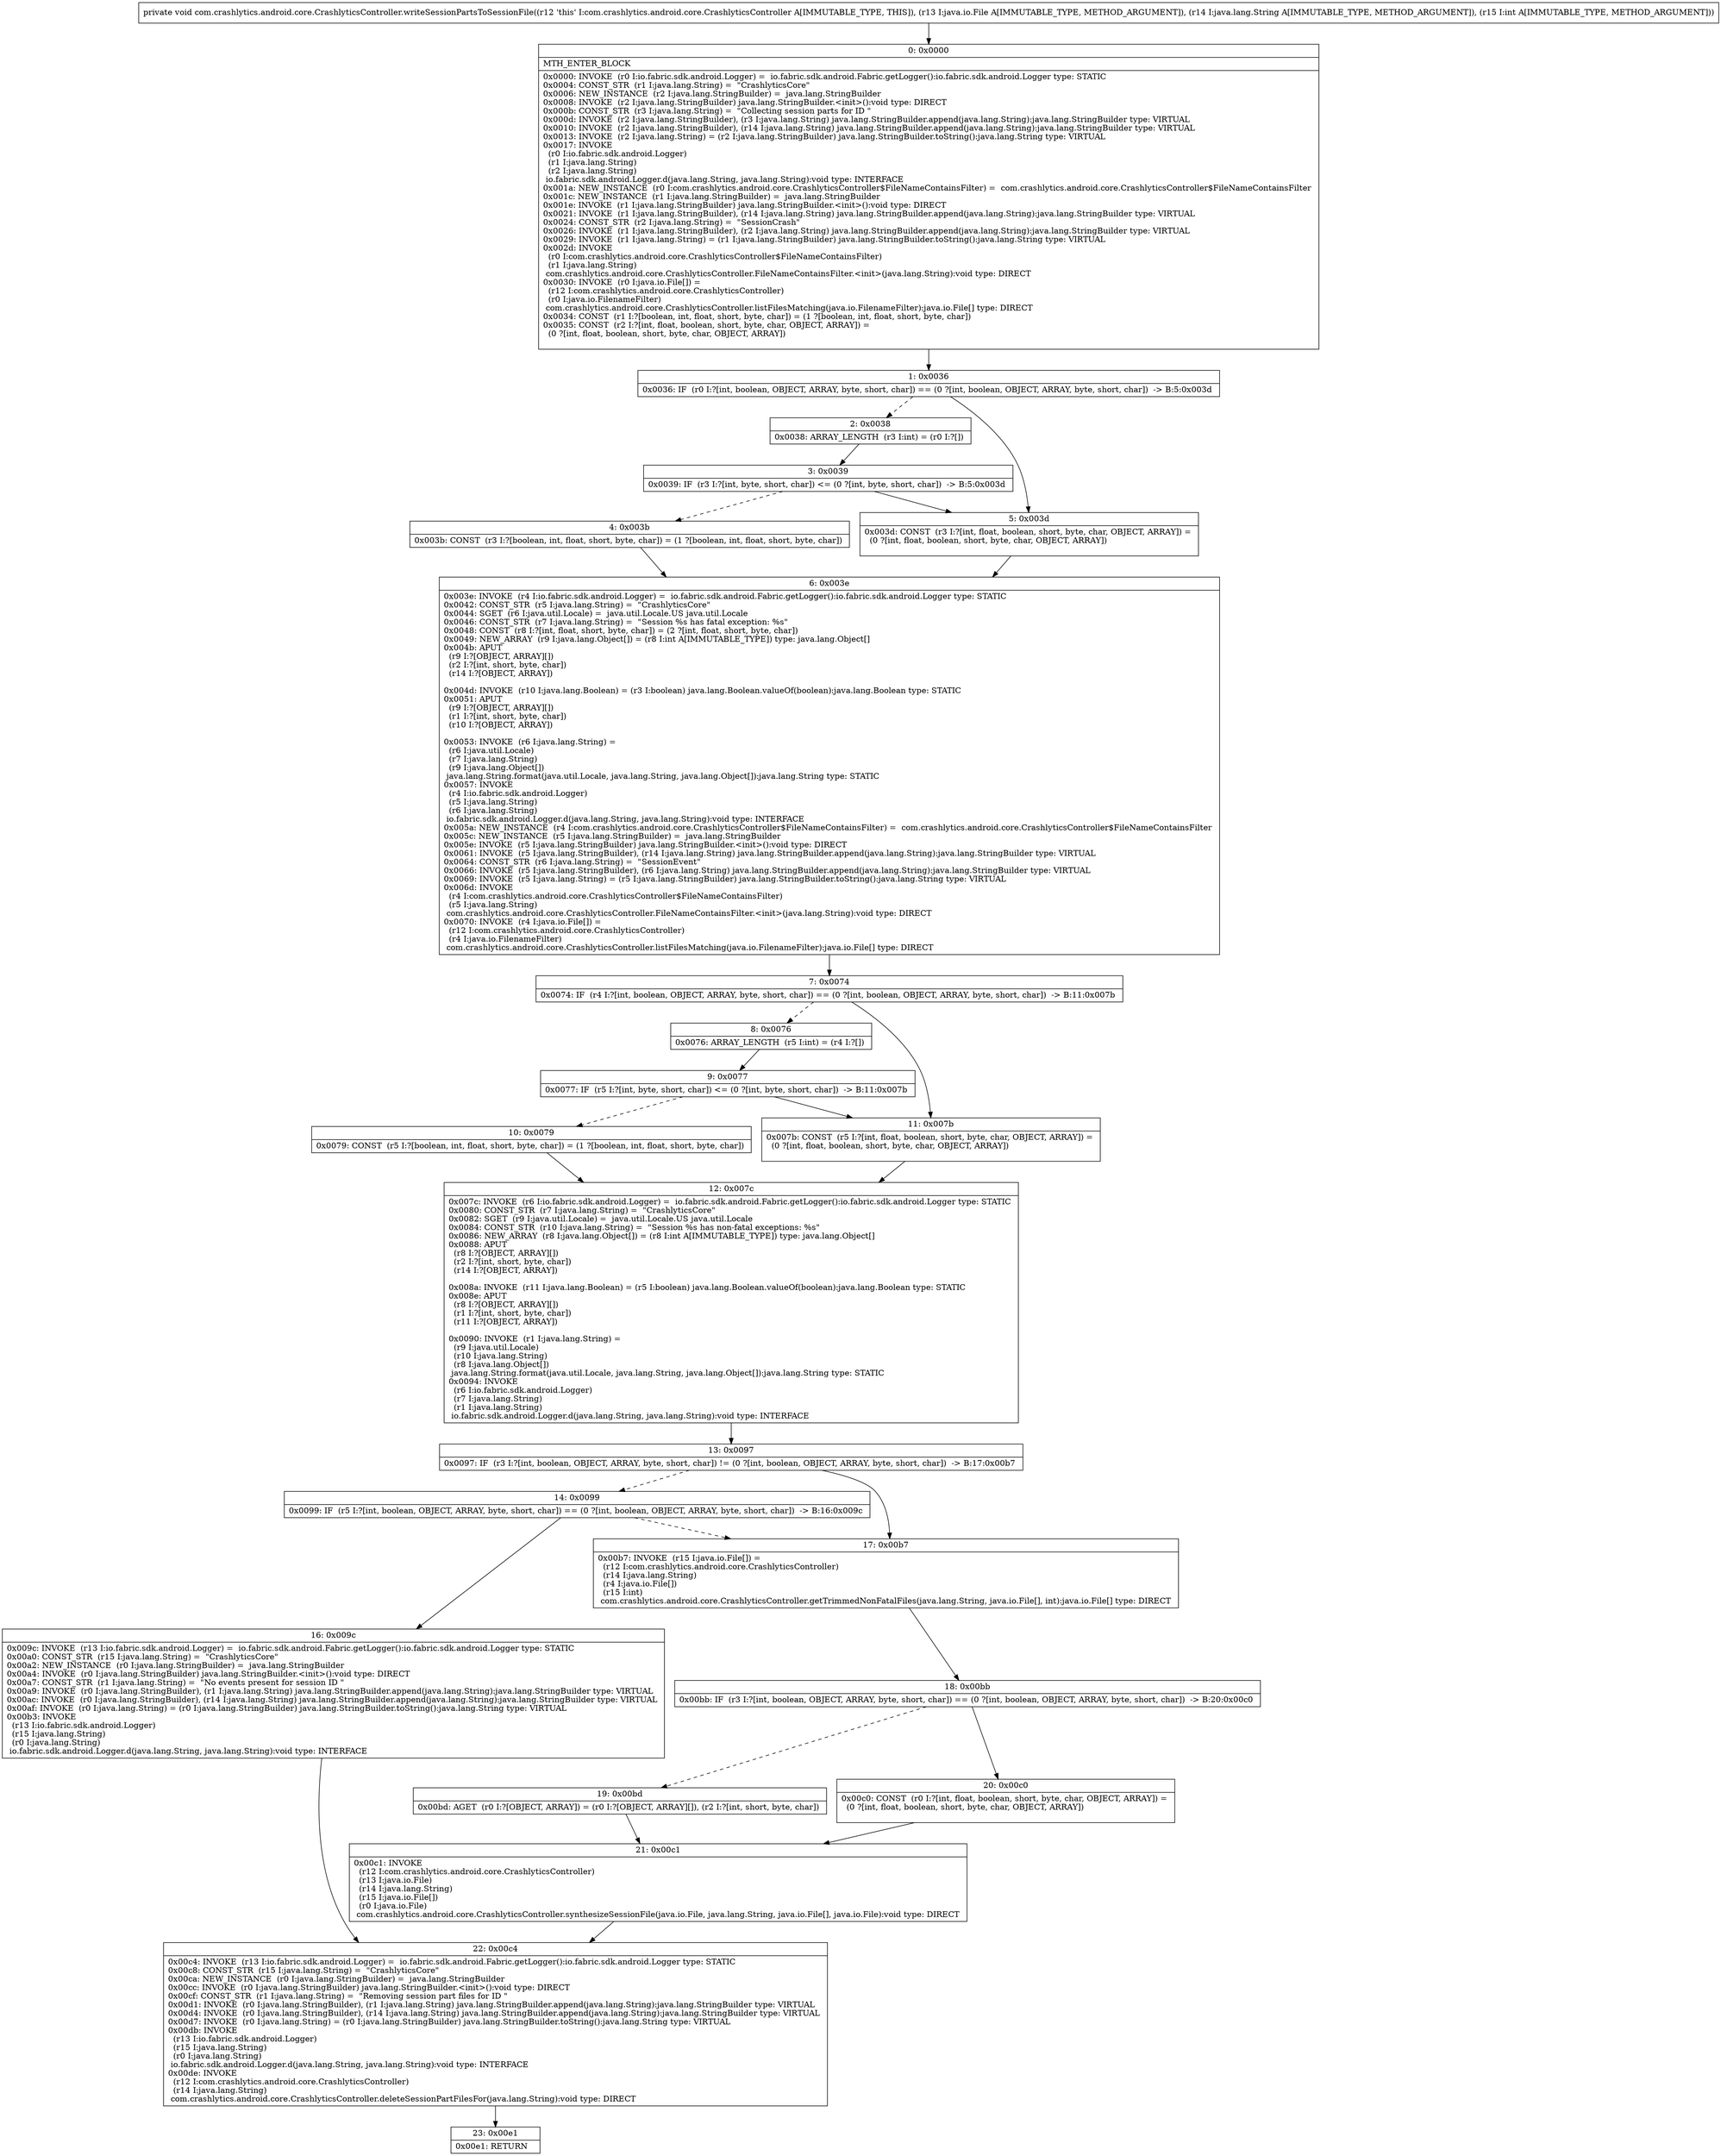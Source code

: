 digraph "CFG forcom.crashlytics.android.core.CrashlyticsController.writeSessionPartsToSessionFile(Ljava\/io\/File;Ljava\/lang\/String;I)V" {
Node_0 [shape=record,label="{0\:\ 0x0000|MTH_ENTER_BLOCK\l|0x0000: INVOKE  (r0 I:io.fabric.sdk.android.Logger) =  io.fabric.sdk.android.Fabric.getLogger():io.fabric.sdk.android.Logger type: STATIC \l0x0004: CONST_STR  (r1 I:java.lang.String) =  \"CrashlyticsCore\" \l0x0006: NEW_INSTANCE  (r2 I:java.lang.StringBuilder) =  java.lang.StringBuilder \l0x0008: INVOKE  (r2 I:java.lang.StringBuilder) java.lang.StringBuilder.\<init\>():void type: DIRECT \l0x000b: CONST_STR  (r3 I:java.lang.String) =  \"Collecting session parts for ID \" \l0x000d: INVOKE  (r2 I:java.lang.StringBuilder), (r3 I:java.lang.String) java.lang.StringBuilder.append(java.lang.String):java.lang.StringBuilder type: VIRTUAL \l0x0010: INVOKE  (r2 I:java.lang.StringBuilder), (r14 I:java.lang.String) java.lang.StringBuilder.append(java.lang.String):java.lang.StringBuilder type: VIRTUAL \l0x0013: INVOKE  (r2 I:java.lang.String) = (r2 I:java.lang.StringBuilder) java.lang.StringBuilder.toString():java.lang.String type: VIRTUAL \l0x0017: INVOKE  \l  (r0 I:io.fabric.sdk.android.Logger)\l  (r1 I:java.lang.String)\l  (r2 I:java.lang.String)\l io.fabric.sdk.android.Logger.d(java.lang.String, java.lang.String):void type: INTERFACE \l0x001a: NEW_INSTANCE  (r0 I:com.crashlytics.android.core.CrashlyticsController$FileNameContainsFilter) =  com.crashlytics.android.core.CrashlyticsController$FileNameContainsFilter \l0x001c: NEW_INSTANCE  (r1 I:java.lang.StringBuilder) =  java.lang.StringBuilder \l0x001e: INVOKE  (r1 I:java.lang.StringBuilder) java.lang.StringBuilder.\<init\>():void type: DIRECT \l0x0021: INVOKE  (r1 I:java.lang.StringBuilder), (r14 I:java.lang.String) java.lang.StringBuilder.append(java.lang.String):java.lang.StringBuilder type: VIRTUAL \l0x0024: CONST_STR  (r2 I:java.lang.String) =  \"SessionCrash\" \l0x0026: INVOKE  (r1 I:java.lang.StringBuilder), (r2 I:java.lang.String) java.lang.StringBuilder.append(java.lang.String):java.lang.StringBuilder type: VIRTUAL \l0x0029: INVOKE  (r1 I:java.lang.String) = (r1 I:java.lang.StringBuilder) java.lang.StringBuilder.toString():java.lang.String type: VIRTUAL \l0x002d: INVOKE  \l  (r0 I:com.crashlytics.android.core.CrashlyticsController$FileNameContainsFilter)\l  (r1 I:java.lang.String)\l com.crashlytics.android.core.CrashlyticsController.FileNameContainsFilter.\<init\>(java.lang.String):void type: DIRECT \l0x0030: INVOKE  (r0 I:java.io.File[]) = \l  (r12 I:com.crashlytics.android.core.CrashlyticsController)\l  (r0 I:java.io.FilenameFilter)\l com.crashlytics.android.core.CrashlyticsController.listFilesMatching(java.io.FilenameFilter):java.io.File[] type: DIRECT \l0x0034: CONST  (r1 I:?[boolean, int, float, short, byte, char]) = (1 ?[boolean, int, float, short, byte, char]) \l0x0035: CONST  (r2 I:?[int, float, boolean, short, byte, char, OBJECT, ARRAY]) = \l  (0 ?[int, float, boolean, short, byte, char, OBJECT, ARRAY])\l \l}"];
Node_1 [shape=record,label="{1\:\ 0x0036|0x0036: IF  (r0 I:?[int, boolean, OBJECT, ARRAY, byte, short, char]) == (0 ?[int, boolean, OBJECT, ARRAY, byte, short, char])  \-\> B:5:0x003d \l}"];
Node_2 [shape=record,label="{2\:\ 0x0038|0x0038: ARRAY_LENGTH  (r3 I:int) = (r0 I:?[]) \l}"];
Node_3 [shape=record,label="{3\:\ 0x0039|0x0039: IF  (r3 I:?[int, byte, short, char]) \<= (0 ?[int, byte, short, char])  \-\> B:5:0x003d \l}"];
Node_4 [shape=record,label="{4\:\ 0x003b|0x003b: CONST  (r3 I:?[boolean, int, float, short, byte, char]) = (1 ?[boolean, int, float, short, byte, char]) \l}"];
Node_5 [shape=record,label="{5\:\ 0x003d|0x003d: CONST  (r3 I:?[int, float, boolean, short, byte, char, OBJECT, ARRAY]) = \l  (0 ?[int, float, boolean, short, byte, char, OBJECT, ARRAY])\l \l}"];
Node_6 [shape=record,label="{6\:\ 0x003e|0x003e: INVOKE  (r4 I:io.fabric.sdk.android.Logger) =  io.fabric.sdk.android.Fabric.getLogger():io.fabric.sdk.android.Logger type: STATIC \l0x0042: CONST_STR  (r5 I:java.lang.String) =  \"CrashlyticsCore\" \l0x0044: SGET  (r6 I:java.util.Locale) =  java.util.Locale.US java.util.Locale \l0x0046: CONST_STR  (r7 I:java.lang.String) =  \"Session %s has fatal exception: %s\" \l0x0048: CONST  (r8 I:?[int, float, short, byte, char]) = (2 ?[int, float, short, byte, char]) \l0x0049: NEW_ARRAY  (r9 I:java.lang.Object[]) = (r8 I:int A[IMMUTABLE_TYPE]) type: java.lang.Object[] \l0x004b: APUT  \l  (r9 I:?[OBJECT, ARRAY][])\l  (r2 I:?[int, short, byte, char])\l  (r14 I:?[OBJECT, ARRAY])\l \l0x004d: INVOKE  (r10 I:java.lang.Boolean) = (r3 I:boolean) java.lang.Boolean.valueOf(boolean):java.lang.Boolean type: STATIC \l0x0051: APUT  \l  (r9 I:?[OBJECT, ARRAY][])\l  (r1 I:?[int, short, byte, char])\l  (r10 I:?[OBJECT, ARRAY])\l \l0x0053: INVOKE  (r6 I:java.lang.String) = \l  (r6 I:java.util.Locale)\l  (r7 I:java.lang.String)\l  (r9 I:java.lang.Object[])\l java.lang.String.format(java.util.Locale, java.lang.String, java.lang.Object[]):java.lang.String type: STATIC \l0x0057: INVOKE  \l  (r4 I:io.fabric.sdk.android.Logger)\l  (r5 I:java.lang.String)\l  (r6 I:java.lang.String)\l io.fabric.sdk.android.Logger.d(java.lang.String, java.lang.String):void type: INTERFACE \l0x005a: NEW_INSTANCE  (r4 I:com.crashlytics.android.core.CrashlyticsController$FileNameContainsFilter) =  com.crashlytics.android.core.CrashlyticsController$FileNameContainsFilter \l0x005c: NEW_INSTANCE  (r5 I:java.lang.StringBuilder) =  java.lang.StringBuilder \l0x005e: INVOKE  (r5 I:java.lang.StringBuilder) java.lang.StringBuilder.\<init\>():void type: DIRECT \l0x0061: INVOKE  (r5 I:java.lang.StringBuilder), (r14 I:java.lang.String) java.lang.StringBuilder.append(java.lang.String):java.lang.StringBuilder type: VIRTUAL \l0x0064: CONST_STR  (r6 I:java.lang.String) =  \"SessionEvent\" \l0x0066: INVOKE  (r5 I:java.lang.StringBuilder), (r6 I:java.lang.String) java.lang.StringBuilder.append(java.lang.String):java.lang.StringBuilder type: VIRTUAL \l0x0069: INVOKE  (r5 I:java.lang.String) = (r5 I:java.lang.StringBuilder) java.lang.StringBuilder.toString():java.lang.String type: VIRTUAL \l0x006d: INVOKE  \l  (r4 I:com.crashlytics.android.core.CrashlyticsController$FileNameContainsFilter)\l  (r5 I:java.lang.String)\l com.crashlytics.android.core.CrashlyticsController.FileNameContainsFilter.\<init\>(java.lang.String):void type: DIRECT \l0x0070: INVOKE  (r4 I:java.io.File[]) = \l  (r12 I:com.crashlytics.android.core.CrashlyticsController)\l  (r4 I:java.io.FilenameFilter)\l com.crashlytics.android.core.CrashlyticsController.listFilesMatching(java.io.FilenameFilter):java.io.File[] type: DIRECT \l}"];
Node_7 [shape=record,label="{7\:\ 0x0074|0x0074: IF  (r4 I:?[int, boolean, OBJECT, ARRAY, byte, short, char]) == (0 ?[int, boolean, OBJECT, ARRAY, byte, short, char])  \-\> B:11:0x007b \l}"];
Node_8 [shape=record,label="{8\:\ 0x0076|0x0076: ARRAY_LENGTH  (r5 I:int) = (r4 I:?[]) \l}"];
Node_9 [shape=record,label="{9\:\ 0x0077|0x0077: IF  (r5 I:?[int, byte, short, char]) \<= (0 ?[int, byte, short, char])  \-\> B:11:0x007b \l}"];
Node_10 [shape=record,label="{10\:\ 0x0079|0x0079: CONST  (r5 I:?[boolean, int, float, short, byte, char]) = (1 ?[boolean, int, float, short, byte, char]) \l}"];
Node_11 [shape=record,label="{11\:\ 0x007b|0x007b: CONST  (r5 I:?[int, float, boolean, short, byte, char, OBJECT, ARRAY]) = \l  (0 ?[int, float, boolean, short, byte, char, OBJECT, ARRAY])\l \l}"];
Node_12 [shape=record,label="{12\:\ 0x007c|0x007c: INVOKE  (r6 I:io.fabric.sdk.android.Logger) =  io.fabric.sdk.android.Fabric.getLogger():io.fabric.sdk.android.Logger type: STATIC \l0x0080: CONST_STR  (r7 I:java.lang.String) =  \"CrashlyticsCore\" \l0x0082: SGET  (r9 I:java.util.Locale) =  java.util.Locale.US java.util.Locale \l0x0084: CONST_STR  (r10 I:java.lang.String) =  \"Session %s has non\-fatal exceptions: %s\" \l0x0086: NEW_ARRAY  (r8 I:java.lang.Object[]) = (r8 I:int A[IMMUTABLE_TYPE]) type: java.lang.Object[] \l0x0088: APUT  \l  (r8 I:?[OBJECT, ARRAY][])\l  (r2 I:?[int, short, byte, char])\l  (r14 I:?[OBJECT, ARRAY])\l \l0x008a: INVOKE  (r11 I:java.lang.Boolean) = (r5 I:boolean) java.lang.Boolean.valueOf(boolean):java.lang.Boolean type: STATIC \l0x008e: APUT  \l  (r8 I:?[OBJECT, ARRAY][])\l  (r1 I:?[int, short, byte, char])\l  (r11 I:?[OBJECT, ARRAY])\l \l0x0090: INVOKE  (r1 I:java.lang.String) = \l  (r9 I:java.util.Locale)\l  (r10 I:java.lang.String)\l  (r8 I:java.lang.Object[])\l java.lang.String.format(java.util.Locale, java.lang.String, java.lang.Object[]):java.lang.String type: STATIC \l0x0094: INVOKE  \l  (r6 I:io.fabric.sdk.android.Logger)\l  (r7 I:java.lang.String)\l  (r1 I:java.lang.String)\l io.fabric.sdk.android.Logger.d(java.lang.String, java.lang.String):void type: INTERFACE \l}"];
Node_13 [shape=record,label="{13\:\ 0x0097|0x0097: IF  (r3 I:?[int, boolean, OBJECT, ARRAY, byte, short, char]) != (0 ?[int, boolean, OBJECT, ARRAY, byte, short, char])  \-\> B:17:0x00b7 \l}"];
Node_14 [shape=record,label="{14\:\ 0x0099|0x0099: IF  (r5 I:?[int, boolean, OBJECT, ARRAY, byte, short, char]) == (0 ?[int, boolean, OBJECT, ARRAY, byte, short, char])  \-\> B:16:0x009c \l}"];
Node_16 [shape=record,label="{16\:\ 0x009c|0x009c: INVOKE  (r13 I:io.fabric.sdk.android.Logger) =  io.fabric.sdk.android.Fabric.getLogger():io.fabric.sdk.android.Logger type: STATIC \l0x00a0: CONST_STR  (r15 I:java.lang.String) =  \"CrashlyticsCore\" \l0x00a2: NEW_INSTANCE  (r0 I:java.lang.StringBuilder) =  java.lang.StringBuilder \l0x00a4: INVOKE  (r0 I:java.lang.StringBuilder) java.lang.StringBuilder.\<init\>():void type: DIRECT \l0x00a7: CONST_STR  (r1 I:java.lang.String) =  \"No events present for session ID \" \l0x00a9: INVOKE  (r0 I:java.lang.StringBuilder), (r1 I:java.lang.String) java.lang.StringBuilder.append(java.lang.String):java.lang.StringBuilder type: VIRTUAL \l0x00ac: INVOKE  (r0 I:java.lang.StringBuilder), (r14 I:java.lang.String) java.lang.StringBuilder.append(java.lang.String):java.lang.StringBuilder type: VIRTUAL \l0x00af: INVOKE  (r0 I:java.lang.String) = (r0 I:java.lang.StringBuilder) java.lang.StringBuilder.toString():java.lang.String type: VIRTUAL \l0x00b3: INVOKE  \l  (r13 I:io.fabric.sdk.android.Logger)\l  (r15 I:java.lang.String)\l  (r0 I:java.lang.String)\l io.fabric.sdk.android.Logger.d(java.lang.String, java.lang.String):void type: INTERFACE \l}"];
Node_17 [shape=record,label="{17\:\ 0x00b7|0x00b7: INVOKE  (r15 I:java.io.File[]) = \l  (r12 I:com.crashlytics.android.core.CrashlyticsController)\l  (r14 I:java.lang.String)\l  (r4 I:java.io.File[])\l  (r15 I:int)\l com.crashlytics.android.core.CrashlyticsController.getTrimmedNonFatalFiles(java.lang.String, java.io.File[], int):java.io.File[] type: DIRECT \l}"];
Node_18 [shape=record,label="{18\:\ 0x00bb|0x00bb: IF  (r3 I:?[int, boolean, OBJECT, ARRAY, byte, short, char]) == (0 ?[int, boolean, OBJECT, ARRAY, byte, short, char])  \-\> B:20:0x00c0 \l}"];
Node_19 [shape=record,label="{19\:\ 0x00bd|0x00bd: AGET  (r0 I:?[OBJECT, ARRAY]) = (r0 I:?[OBJECT, ARRAY][]), (r2 I:?[int, short, byte, char]) \l}"];
Node_20 [shape=record,label="{20\:\ 0x00c0|0x00c0: CONST  (r0 I:?[int, float, boolean, short, byte, char, OBJECT, ARRAY]) = \l  (0 ?[int, float, boolean, short, byte, char, OBJECT, ARRAY])\l \l}"];
Node_21 [shape=record,label="{21\:\ 0x00c1|0x00c1: INVOKE  \l  (r12 I:com.crashlytics.android.core.CrashlyticsController)\l  (r13 I:java.io.File)\l  (r14 I:java.lang.String)\l  (r15 I:java.io.File[])\l  (r0 I:java.io.File)\l com.crashlytics.android.core.CrashlyticsController.synthesizeSessionFile(java.io.File, java.lang.String, java.io.File[], java.io.File):void type: DIRECT \l}"];
Node_22 [shape=record,label="{22\:\ 0x00c4|0x00c4: INVOKE  (r13 I:io.fabric.sdk.android.Logger) =  io.fabric.sdk.android.Fabric.getLogger():io.fabric.sdk.android.Logger type: STATIC \l0x00c8: CONST_STR  (r15 I:java.lang.String) =  \"CrashlyticsCore\" \l0x00ca: NEW_INSTANCE  (r0 I:java.lang.StringBuilder) =  java.lang.StringBuilder \l0x00cc: INVOKE  (r0 I:java.lang.StringBuilder) java.lang.StringBuilder.\<init\>():void type: DIRECT \l0x00cf: CONST_STR  (r1 I:java.lang.String) =  \"Removing session part files for ID \" \l0x00d1: INVOKE  (r0 I:java.lang.StringBuilder), (r1 I:java.lang.String) java.lang.StringBuilder.append(java.lang.String):java.lang.StringBuilder type: VIRTUAL \l0x00d4: INVOKE  (r0 I:java.lang.StringBuilder), (r14 I:java.lang.String) java.lang.StringBuilder.append(java.lang.String):java.lang.StringBuilder type: VIRTUAL \l0x00d7: INVOKE  (r0 I:java.lang.String) = (r0 I:java.lang.StringBuilder) java.lang.StringBuilder.toString():java.lang.String type: VIRTUAL \l0x00db: INVOKE  \l  (r13 I:io.fabric.sdk.android.Logger)\l  (r15 I:java.lang.String)\l  (r0 I:java.lang.String)\l io.fabric.sdk.android.Logger.d(java.lang.String, java.lang.String):void type: INTERFACE \l0x00de: INVOKE  \l  (r12 I:com.crashlytics.android.core.CrashlyticsController)\l  (r14 I:java.lang.String)\l com.crashlytics.android.core.CrashlyticsController.deleteSessionPartFilesFor(java.lang.String):void type: DIRECT \l}"];
Node_23 [shape=record,label="{23\:\ 0x00e1|0x00e1: RETURN   \l}"];
MethodNode[shape=record,label="{private void com.crashlytics.android.core.CrashlyticsController.writeSessionPartsToSessionFile((r12 'this' I:com.crashlytics.android.core.CrashlyticsController A[IMMUTABLE_TYPE, THIS]), (r13 I:java.io.File A[IMMUTABLE_TYPE, METHOD_ARGUMENT]), (r14 I:java.lang.String A[IMMUTABLE_TYPE, METHOD_ARGUMENT]), (r15 I:int A[IMMUTABLE_TYPE, METHOD_ARGUMENT])) }"];
MethodNode -> Node_0;
Node_0 -> Node_1;
Node_1 -> Node_2[style=dashed];
Node_1 -> Node_5;
Node_2 -> Node_3;
Node_3 -> Node_4[style=dashed];
Node_3 -> Node_5;
Node_4 -> Node_6;
Node_5 -> Node_6;
Node_6 -> Node_7;
Node_7 -> Node_8[style=dashed];
Node_7 -> Node_11;
Node_8 -> Node_9;
Node_9 -> Node_10[style=dashed];
Node_9 -> Node_11;
Node_10 -> Node_12;
Node_11 -> Node_12;
Node_12 -> Node_13;
Node_13 -> Node_14[style=dashed];
Node_13 -> Node_17;
Node_14 -> Node_16;
Node_14 -> Node_17[style=dashed];
Node_16 -> Node_22;
Node_17 -> Node_18;
Node_18 -> Node_19[style=dashed];
Node_18 -> Node_20;
Node_19 -> Node_21;
Node_20 -> Node_21;
Node_21 -> Node_22;
Node_22 -> Node_23;
}

